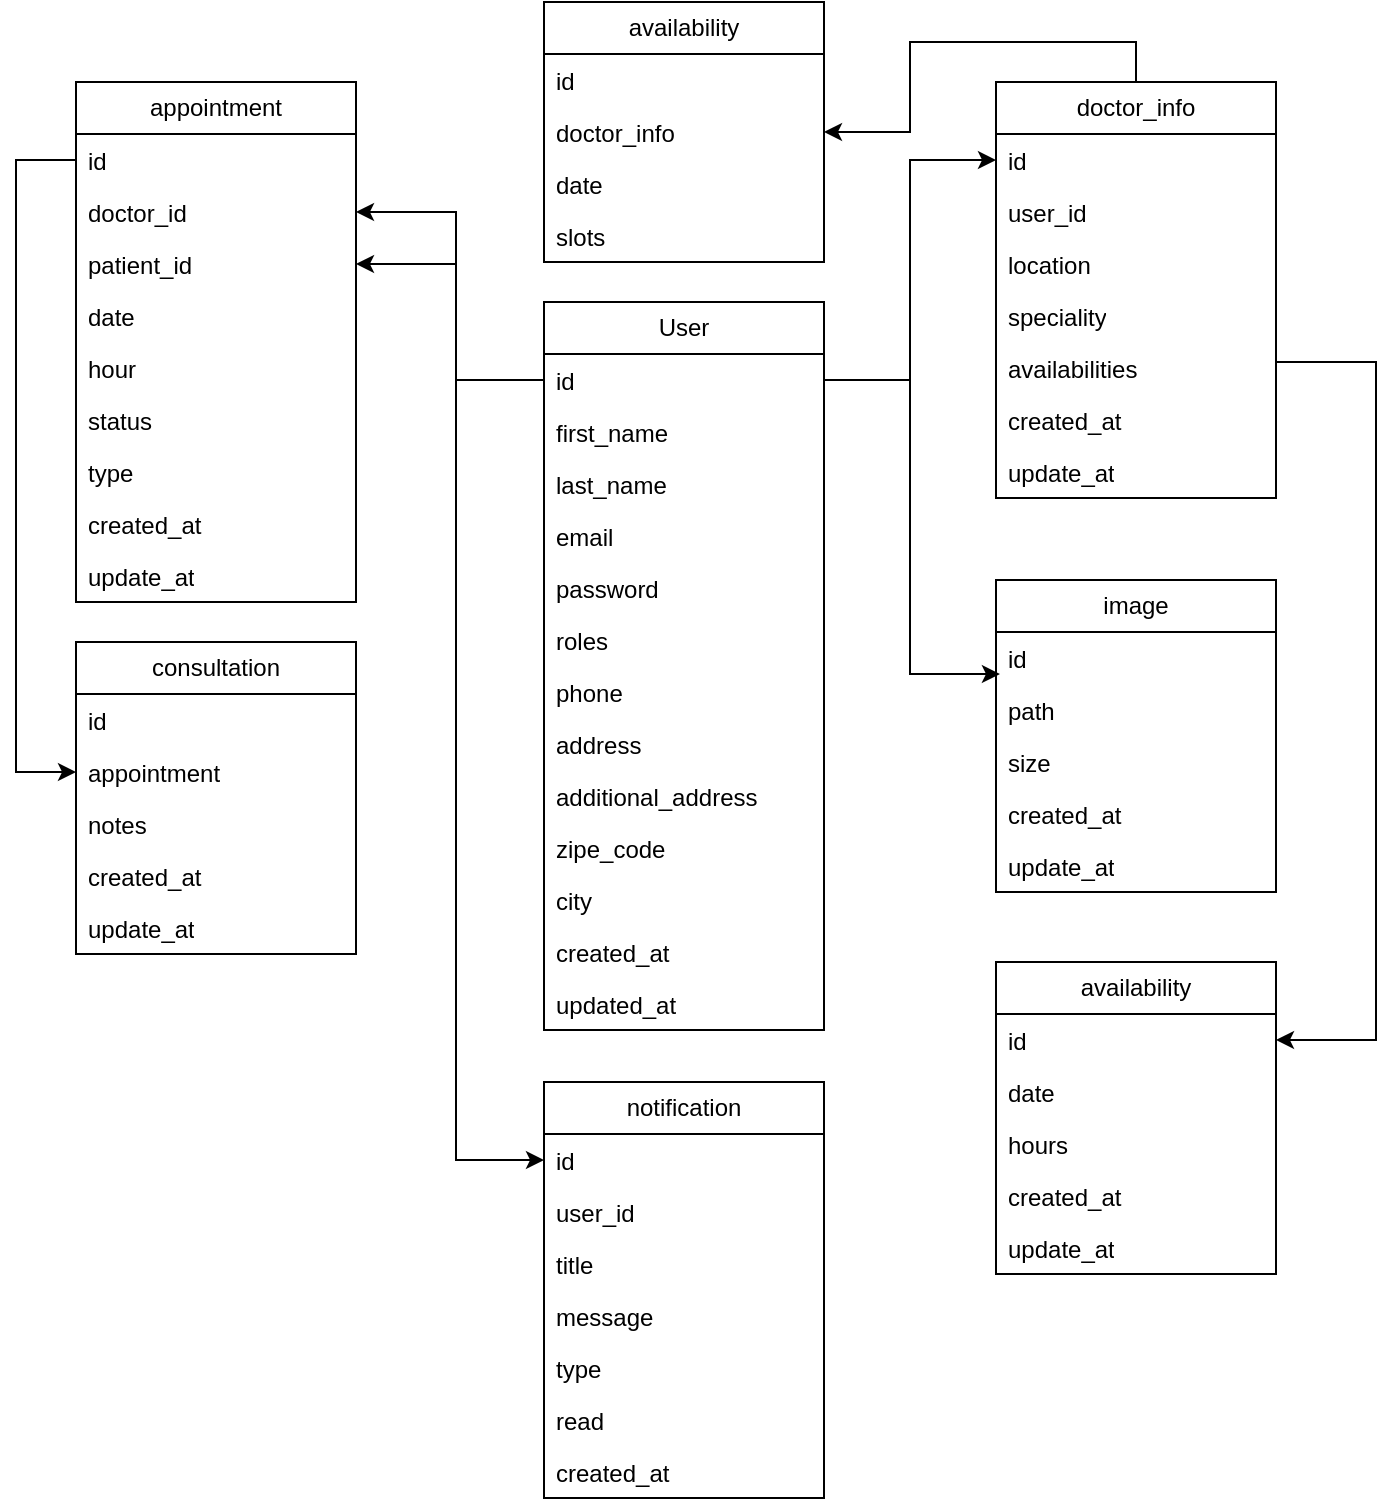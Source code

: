 <mxfile version="26.0.9">
  <diagram id="C5RBs43oDa-KdzZeNtuy" name="Page-1">
    <mxGraphModel dx="1247" dy="642" grid="1" gridSize="10" guides="1" tooltips="1" connect="1" arrows="1" fold="1" page="1" pageScale="1" pageWidth="827" pageHeight="1169" math="0" shadow="0">
      <root>
        <mxCell id="WIyWlLk6GJQsqaUBKTNV-0" />
        <mxCell id="WIyWlLk6GJQsqaUBKTNV-1" parent="WIyWlLk6GJQsqaUBKTNV-0" />
        <mxCell id="ce6nvWD2u0aoT1yyQ5yx-1" value="User" style="swimlane;fontStyle=0;childLayout=stackLayout;horizontal=1;startSize=26;fillColor=none;horizontalStack=0;resizeParent=1;resizeParentMax=0;resizeLast=0;collapsible=1;marginBottom=0;whiteSpace=wrap;html=1;" vertex="1" parent="WIyWlLk6GJQsqaUBKTNV-1">
          <mxGeometry x="344" y="290" width="140" height="364" as="geometry" />
        </mxCell>
        <mxCell id="ce6nvWD2u0aoT1yyQ5yx-35" value="id" style="text;strokeColor=none;fillColor=none;align=left;verticalAlign=top;spacingLeft=4;spacingRight=4;overflow=hidden;rotatable=0;points=[[0,0.5],[1,0.5]];portConstraint=eastwest;whiteSpace=wrap;html=1;" vertex="1" parent="ce6nvWD2u0aoT1yyQ5yx-1">
          <mxGeometry y="26" width="140" height="26" as="geometry" />
        </mxCell>
        <mxCell id="ce6nvWD2u0aoT1yyQ5yx-2" value="first_name" style="text;strokeColor=none;fillColor=none;align=left;verticalAlign=top;spacingLeft=4;spacingRight=4;overflow=hidden;rotatable=0;points=[[0,0.5],[1,0.5]];portConstraint=eastwest;whiteSpace=wrap;html=1;" vertex="1" parent="ce6nvWD2u0aoT1yyQ5yx-1">
          <mxGeometry y="52" width="140" height="26" as="geometry" />
        </mxCell>
        <mxCell id="ce6nvWD2u0aoT1yyQ5yx-3" value="last_name&lt;div&gt;&lt;br&gt;&lt;/div&gt;" style="text;strokeColor=none;fillColor=none;align=left;verticalAlign=top;spacingLeft=4;spacingRight=4;overflow=hidden;rotatable=0;points=[[0,0.5],[1,0.5]];portConstraint=eastwest;whiteSpace=wrap;html=1;" vertex="1" parent="ce6nvWD2u0aoT1yyQ5yx-1">
          <mxGeometry y="78" width="140" height="26" as="geometry" />
        </mxCell>
        <mxCell id="ce6nvWD2u0aoT1yyQ5yx-4" value="email" style="text;strokeColor=none;fillColor=none;align=left;verticalAlign=top;spacingLeft=4;spacingRight=4;overflow=hidden;rotatable=0;points=[[0,0.5],[1,0.5]];portConstraint=eastwest;whiteSpace=wrap;html=1;" vertex="1" parent="ce6nvWD2u0aoT1yyQ5yx-1">
          <mxGeometry y="104" width="140" height="26" as="geometry" />
        </mxCell>
        <mxCell id="ce6nvWD2u0aoT1yyQ5yx-5" value="password" style="text;strokeColor=none;fillColor=none;align=left;verticalAlign=top;spacingLeft=4;spacingRight=4;overflow=hidden;rotatable=0;points=[[0,0.5],[1,0.5]];portConstraint=eastwest;whiteSpace=wrap;html=1;" vertex="1" parent="ce6nvWD2u0aoT1yyQ5yx-1">
          <mxGeometry y="130" width="140" height="26" as="geometry" />
        </mxCell>
        <mxCell id="ce6nvWD2u0aoT1yyQ5yx-6" value="roles" style="text;strokeColor=none;fillColor=none;align=left;verticalAlign=top;spacingLeft=4;spacingRight=4;overflow=hidden;rotatable=0;points=[[0,0.5],[1,0.5]];portConstraint=eastwest;whiteSpace=wrap;html=1;" vertex="1" parent="ce6nvWD2u0aoT1yyQ5yx-1">
          <mxGeometry y="156" width="140" height="26" as="geometry" />
        </mxCell>
        <mxCell id="ce6nvWD2u0aoT1yyQ5yx-7" value="phone" style="text;strokeColor=none;fillColor=none;align=left;verticalAlign=top;spacingLeft=4;spacingRight=4;overflow=hidden;rotatable=0;points=[[0,0.5],[1,0.5]];portConstraint=eastwest;whiteSpace=wrap;html=1;" vertex="1" parent="ce6nvWD2u0aoT1yyQ5yx-1">
          <mxGeometry y="182" width="140" height="26" as="geometry" />
        </mxCell>
        <mxCell id="ce6nvWD2u0aoT1yyQ5yx-10" value="address" style="text;strokeColor=none;fillColor=none;align=left;verticalAlign=top;spacingLeft=4;spacingRight=4;overflow=hidden;rotatable=0;points=[[0,0.5],[1,0.5]];portConstraint=eastwest;whiteSpace=wrap;html=1;" vertex="1" parent="ce6nvWD2u0aoT1yyQ5yx-1">
          <mxGeometry y="208" width="140" height="26" as="geometry" />
        </mxCell>
        <mxCell id="ce6nvWD2u0aoT1yyQ5yx-9" value="additional_address" style="text;strokeColor=none;fillColor=none;align=left;verticalAlign=top;spacingLeft=4;spacingRight=4;overflow=hidden;rotatable=0;points=[[0,0.5],[1,0.5]];portConstraint=eastwest;whiteSpace=wrap;html=1;" vertex="1" parent="ce6nvWD2u0aoT1yyQ5yx-1">
          <mxGeometry y="234" width="140" height="26" as="geometry" />
        </mxCell>
        <mxCell id="ce6nvWD2u0aoT1yyQ5yx-8" value="zipe_code" style="text;strokeColor=none;fillColor=none;align=left;verticalAlign=top;spacingLeft=4;spacingRight=4;overflow=hidden;rotatable=0;points=[[0,0.5],[1,0.5]];portConstraint=eastwest;whiteSpace=wrap;html=1;" vertex="1" parent="ce6nvWD2u0aoT1yyQ5yx-1">
          <mxGeometry y="260" width="140" height="26" as="geometry" />
        </mxCell>
        <mxCell id="ce6nvWD2u0aoT1yyQ5yx-13" value="city" style="text;strokeColor=none;fillColor=none;align=left;verticalAlign=top;spacingLeft=4;spacingRight=4;overflow=hidden;rotatable=0;points=[[0,0.5],[1,0.5]];portConstraint=eastwest;whiteSpace=wrap;html=1;" vertex="1" parent="ce6nvWD2u0aoT1yyQ5yx-1">
          <mxGeometry y="286" width="140" height="26" as="geometry" />
        </mxCell>
        <mxCell id="ce6nvWD2u0aoT1yyQ5yx-12" value="created_at" style="text;strokeColor=none;fillColor=none;align=left;verticalAlign=top;spacingLeft=4;spacingRight=4;overflow=hidden;rotatable=0;points=[[0,0.5],[1,0.5]];portConstraint=eastwest;whiteSpace=wrap;html=1;" vertex="1" parent="ce6nvWD2u0aoT1yyQ5yx-1">
          <mxGeometry y="312" width="140" height="26" as="geometry" />
        </mxCell>
        <mxCell id="ce6nvWD2u0aoT1yyQ5yx-11" value="updated_at" style="text;strokeColor=none;fillColor=none;align=left;verticalAlign=top;spacingLeft=4;spacingRight=4;overflow=hidden;rotatable=0;points=[[0,0.5],[1,0.5]];portConstraint=eastwest;whiteSpace=wrap;html=1;" vertex="1" parent="ce6nvWD2u0aoT1yyQ5yx-1">
          <mxGeometry y="338" width="140" height="26" as="geometry" />
        </mxCell>
        <mxCell id="ce6nvWD2u0aoT1yyQ5yx-47" style="edgeStyle=orthogonalEdgeStyle;rounded=0;orthogonalLoop=1;jettySize=auto;html=1;exitX=0.5;exitY=0;exitDx=0;exitDy=0;entryX=1;entryY=0.5;entryDx=0;entryDy=0;" edge="1" parent="WIyWlLk6GJQsqaUBKTNV-1" source="ce6nvWD2u0aoT1yyQ5yx-14" target="ce6nvWD2u0aoT1yyQ5yx-39">
          <mxGeometry relative="1" as="geometry" />
        </mxCell>
        <mxCell id="ce6nvWD2u0aoT1yyQ5yx-14" value="doctor_info" style="swimlane;fontStyle=0;childLayout=stackLayout;horizontal=1;startSize=26;fillColor=none;horizontalStack=0;resizeParent=1;resizeParentMax=0;resizeLast=0;collapsible=1;marginBottom=0;whiteSpace=wrap;html=1;" vertex="1" parent="WIyWlLk6GJQsqaUBKTNV-1">
          <mxGeometry x="570" y="180" width="140" height="208" as="geometry" />
        </mxCell>
        <mxCell id="ce6nvWD2u0aoT1yyQ5yx-45" value="id" style="text;strokeColor=none;fillColor=none;align=left;verticalAlign=top;spacingLeft=4;spacingRight=4;overflow=hidden;rotatable=0;points=[[0,0.5],[1,0.5]];portConstraint=eastwest;whiteSpace=wrap;html=1;" vertex="1" parent="ce6nvWD2u0aoT1yyQ5yx-14">
          <mxGeometry y="26" width="140" height="26" as="geometry" />
        </mxCell>
        <mxCell id="ce6nvWD2u0aoT1yyQ5yx-15" value="user_id" style="text;strokeColor=none;fillColor=none;align=left;verticalAlign=top;spacingLeft=4;spacingRight=4;overflow=hidden;rotatable=0;points=[[0,0.5],[1,0.5]];portConstraint=eastwest;whiteSpace=wrap;html=1;" vertex="1" parent="ce6nvWD2u0aoT1yyQ5yx-14">
          <mxGeometry y="52" width="140" height="26" as="geometry" />
        </mxCell>
        <mxCell id="ce6nvWD2u0aoT1yyQ5yx-16" value="location" style="text;strokeColor=none;fillColor=none;align=left;verticalAlign=top;spacingLeft=4;spacingRight=4;overflow=hidden;rotatable=0;points=[[0,0.5],[1,0.5]];portConstraint=eastwest;whiteSpace=wrap;html=1;" vertex="1" parent="ce6nvWD2u0aoT1yyQ5yx-14">
          <mxGeometry y="78" width="140" height="26" as="geometry" />
        </mxCell>
        <mxCell id="ce6nvWD2u0aoT1yyQ5yx-17" value="speciality" style="text;strokeColor=none;fillColor=none;align=left;verticalAlign=top;spacingLeft=4;spacingRight=4;overflow=hidden;rotatable=0;points=[[0,0.5],[1,0.5]];portConstraint=eastwest;whiteSpace=wrap;html=1;" vertex="1" parent="ce6nvWD2u0aoT1yyQ5yx-14">
          <mxGeometry y="104" width="140" height="26" as="geometry" />
        </mxCell>
        <mxCell id="ce6nvWD2u0aoT1yyQ5yx-70" value="availabilities" style="text;strokeColor=none;fillColor=none;align=left;verticalAlign=top;spacingLeft=4;spacingRight=4;overflow=hidden;rotatable=0;points=[[0,0.5],[1,0.5]];portConstraint=eastwest;whiteSpace=wrap;html=1;" vertex="1" parent="ce6nvWD2u0aoT1yyQ5yx-14">
          <mxGeometry y="130" width="140" height="26" as="geometry" />
        </mxCell>
        <mxCell id="ce6nvWD2u0aoT1yyQ5yx-19" value="created_at" style="text;strokeColor=none;fillColor=none;align=left;verticalAlign=top;spacingLeft=4;spacingRight=4;overflow=hidden;rotatable=0;points=[[0,0.5],[1,0.5]];portConstraint=eastwest;whiteSpace=wrap;html=1;" vertex="1" parent="ce6nvWD2u0aoT1yyQ5yx-14">
          <mxGeometry y="156" width="140" height="26" as="geometry" />
        </mxCell>
        <mxCell id="ce6nvWD2u0aoT1yyQ5yx-18" value="update_at" style="text;strokeColor=none;fillColor=none;align=left;verticalAlign=top;spacingLeft=4;spacingRight=4;overflow=hidden;rotatable=0;points=[[0,0.5],[1,0.5]];portConstraint=eastwest;whiteSpace=wrap;html=1;" vertex="1" parent="ce6nvWD2u0aoT1yyQ5yx-14">
          <mxGeometry y="182" width="140" height="26" as="geometry" />
        </mxCell>
        <mxCell id="ce6nvWD2u0aoT1yyQ5yx-23" value="appointment" style="swimlane;fontStyle=0;childLayout=stackLayout;horizontal=1;startSize=26;fillColor=none;horizontalStack=0;resizeParent=1;resizeParentMax=0;resizeLast=0;collapsible=1;marginBottom=0;whiteSpace=wrap;html=1;" vertex="1" parent="WIyWlLk6GJQsqaUBKTNV-1">
          <mxGeometry x="110" y="180" width="140" height="260" as="geometry" />
        </mxCell>
        <mxCell id="ce6nvWD2u0aoT1yyQ5yx-34" value="id" style="text;strokeColor=none;fillColor=none;align=left;verticalAlign=top;spacingLeft=4;spacingRight=4;overflow=hidden;rotatable=0;points=[[0,0.5],[1,0.5]];portConstraint=eastwest;whiteSpace=wrap;html=1;" vertex="1" parent="ce6nvWD2u0aoT1yyQ5yx-23">
          <mxGeometry y="26" width="140" height="26" as="geometry" />
        </mxCell>
        <mxCell id="ce6nvWD2u0aoT1yyQ5yx-24" value="doctor_id" style="text;strokeColor=none;fillColor=none;align=left;verticalAlign=top;spacingLeft=4;spacingRight=4;overflow=hidden;rotatable=0;points=[[0,0.5],[1,0.5]];portConstraint=eastwest;whiteSpace=wrap;html=1;" vertex="1" parent="ce6nvWD2u0aoT1yyQ5yx-23">
          <mxGeometry y="52" width="140" height="26" as="geometry" />
        </mxCell>
        <mxCell id="ce6nvWD2u0aoT1yyQ5yx-25" value="patient_id" style="text;strokeColor=none;fillColor=none;align=left;verticalAlign=top;spacingLeft=4;spacingRight=4;overflow=hidden;rotatable=0;points=[[0,0.5],[1,0.5]];portConstraint=eastwest;whiteSpace=wrap;html=1;" vertex="1" parent="ce6nvWD2u0aoT1yyQ5yx-23">
          <mxGeometry y="78" width="140" height="26" as="geometry" />
        </mxCell>
        <mxCell id="ce6nvWD2u0aoT1yyQ5yx-26" value="date" style="text;strokeColor=none;fillColor=none;align=left;verticalAlign=top;spacingLeft=4;spacingRight=4;overflow=hidden;rotatable=0;points=[[0,0.5],[1,0.5]];portConstraint=eastwest;whiteSpace=wrap;html=1;" vertex="1" parent="ce6nvWD2u0aoT1yyQ5yx-23">
          <mxGeometry y="104" width="140" height="26" as="geometry" />
        </mxCell>
        <mxCell id="ce6nvWD2u0aoT1yyQ5yx-72" value="hour" style="text;strokeColor=none;fillColor=none;align=left;verticalAlign=top;spacingLeft=4;spacingRight=4;overflow=hidden;rotatable=0;points=[[0,0.5],[1,0.5]];portConstraint=eastwest;whiteSpace=wrap;html=1;" vertex="1" parent="ce6nvWD2u0aoT1yyQ5yx-23">
          <mxGeometry y="130" width="140" height="26" as="geometry" />
        </mxCell>
        <mxCell id="ce6nvWD2u0aoT1yyQ5yx-30" value="status" style="text;strokeColor=none;fillColor=none;align=left;verticalAlign=top;spacingLeft=4;spacingRight=4;overflow=hidden;rotatable=0;points=[[0,0.5],[1,0.5]];portConstraint=eastwest;whiteSpace=wrap;html=1;" vertex="1" parent="ce6nvWD2u0aoT1yyQ5yx-23">
          <mxGeometry y="156" width="140" height="26" as="geometry" />
        </mxCell>
        <mxCell id="ce6nvWD2u0aoT1yyQ5yx-29" value="type" style="text;strokeColor=none;fillColor=none;align=left;verticalAlign=top;spacingLeft=4;spacingRight=4;overflow=hidden;rotatable=0;points=[[0,0.5],[1,0.5]];portConstraint=eastwest;whiteSpace=wrap;html=1;" vertex="1" parent="ce6nvWD2u0aoT1yyQ5yx-23">
          <mxGeometry y="182" width="140" height="26" as="geometry" />
        </mxCell>
        <mxCell id="ce6nvWD2u0aoT1yyQ5yx-27" value="created_at" style="text;strokeColor=none;fillColor=none;align=left;verticalAlign=top;spacingLeft=4;spacingRight=4;overflow=hidden;rotatable=0;points=[[0,0.5],[1,0.5]];portConstraint=eastwest;whiteSpace=wrap;html=1;" vertex="1" parent="ce6nvWD2u0aoT1yyQ5yx-23">
          <mxGeometry y="208" width="140" height="26" as="geometry" />
        </mxCell>
        <mxCell id="ce6nvWD2u0aoT1yyQ5yx-28" value="update_at" style="text;strokeColor=none;fillColor=none;align=left;verticalAlign=top;spacingLeft=4;spacingRight=4;overflow=hidden;rotatable=0;points=[[0,0.5],[1,0.5]];portConstraint=eastwest;whiteSpace=wrap;html=1;" vertex="1" parent="ce6nvWD2u0aoT1yyQ5yx-23">
          <mxGeometry y="234" width="140" height="26" as="geometry" />
        </mxCell>
        <mxCell id="ce6nvWD2u0aoT1yyQ5yx-36" style="edgeStyle=orthogonalEdgeStyle;rounded=0;orthogonalLoop=1;jettySize=auto;html=1;exitX=0;exitY=0.5;exitDx=0;exitDy=0;entryX=1;entryY=0.5;entryDx=0;entryDy=0;" edge="1" parent="WIyWlLk6GJQsqaUBKTNV-1" source="ce6nvWD2u0aoT1yyQ5yx-35" target="ce6nvWD2u0aoT1yyQ5yx-24">
          <mxGeometry relative="1" as="geometry">
            <Array as="points">
              <mxPoint x="300" y="329" />
              <mxPoint x="300" y="245" />
            </Array>
          </mxGeometry>
        </mxCell>
        <mxCell id="ce6nvWD2u0aoT1yyQ5yx-37" style="edgeStyle=orthogonalEdgeStyle;rounded=0;orthogonalLoop=1;jettySize=auto;html=1;entryX=1;entryY=0.5;entryDx=0;entryDy=0;" edge="1" parent="WIyWlLk6GJQsqaUBKTNV-1" source="ce6nvWD2u0aoT1yyQ5yx-35" target="ce6nvWD2u0aoT1yyQ5yx-25">
          <mxGeometry relative="1" as="geometry">
            <Array as="points">
              <mxPoint x="300" y="329" />
              <mxPoint x="300" y="271" />
            </Array>
          </mxGeometry>
        </mxCell>
        <mxCell id="ce6nvWD2u0aoT1yyQ5yx-38" value="availability" style="swimlane;fontStyle=0;childLayout=stackLayout;horizontal=1;startSize=26;fillColor=none;horizontalStack=0;resizeParent=1;resizeParentMax=0;resizeLast=0;collapsible=1;marginBottom=0;whiteSpace=wrap;html=1;" vertex="1" parent="WIyWlLk6GJQsqaUBKTNV-1">
          <mxGeometry x="344" y="140" width="140" height="130" as="geometry" />
        </mxCell>
        <mxCell id="ce6nvWD2u0aoT1yyQ5yx-44" value="id" style="text;strokeColor=none;fillColor=none;align=left;verticalAlign=top;spacingLeft=4;spacingRight=4;overflow=hidden;rotatable=0;points=[[0,0.5],[1,0.5]];portConstraint=eastwest;whiteSpace=wrap;html=1;" vertex="1" parent="ce6nvWD2u0aoT1yyQ5yx-38">
          <mxGeometry y="26" width="140" height="26" as="geometry" />
        </mxCell>
        <mxCell id="ce6nvWD2u0aoT1yyQ5yx-39" value="doctor_info" style="text;strokeColor=none;fillColor=none;align=left;verticalAlign=top;spacingLeft=4;spacingRight=4;overflow=hidden;rotatable=0;points=[[0,0.5],[1,0.5]];portConstraint=eastwest;whiteSpace=wrap;html=1;" vertex="1" parent="ce6nvWD2u0aoT1yyQ5yx-38">
          <mxGeometry y="52" width="140" height="26" as="geometry" />
        </mxCell>
        <mxCell id="ce6nvWD2u0aoT1yyQ5yx-40" value="date" style="text;strokeColor=none;fillColor=none;align=left;verticalAlign=top;spacingLeft=4;spacingRight=4;overflow=hidden;rotatable=0;points=[[0,0.5],[1,0.5]];portConstraint=eastwest;whiteSpace=wrap;html=1;" vertex="1" parent="ce6nvWD2u0aoT1yyQ5yx-38">
          <mxGeometry y="78" width="140" height="26" as="geometry" />
        </mxCell>
        <mxCell id="ce6nvWD2u0aoT1yyQ5yx-41" value="slots" style="text;strokeColor=none;fillColor=none;align=left;verticalAlign=top;spacingLeft=4;spacingRight=4;overflow=hidden;rotatable=0;points=[[0,0.5],[1,0.5]];portConstraint=eastwest;whiteSpace=wrap;html=1;" vertex="1" parent="ce6nvWD2u0aoT1yyQ5yx-38">
          <mxGeometry y="104" width="140" height="26" as="geometry" />
        </mxCell>
        <mxCell id="ce6nvWD2u0aoT1yyQ5yx-48" style="edgeStyle=orthogonalEdgeStyle;rounded=0;orthogonalLoop=1;jettySize=auto;html=1;exitX=1;exitY=0.5;exitDx=0;exitDy=0;entryX=0;entryY=0.5;entryDx=0;entryDy=0;" edge="1" parent="WIyWlLk6GJQsqaUBKTNV-1" source="ce6nvWD2u0aoT1yyQ5yx-35" target="ce6nvWD2u0aoT1yyQ5yx-45">
          <mxGeometry relative="1" as="geometry" />
        </mxCell>
        <mxCell id="ce6nvWD2u0aoT1yyQ5yx-49" value="image" style="swimlane;fontStyle=0;childLayout=stackLayout;horizontal=1;startSize=26;fillColor=none;horizontalStack=0;resizeParent=1;resizeParentMax=0;resizeLast=0;collapsible=1;marginBottom=0;whiteSpace=wrap;html=1;" vertex="1" parent="WIyWlLk6GJQsqaUBKTNV-1">
          <mxGeometry x="570" y="429" width="140" height="156" as="geometry" />
        </mxCell>
        <mxCell id="ce6nvWD2u0aoT1yyQ5yx-50" value="id" style="text;strokeColor=none;fillColor=none;align=left;verticalAlign=top;spacingLeft=4;spacingRight=4;overflow=hidden;rotatable=0;points=[[0,0.5],[1,0.5]];portConstraint=eastwest;whiteSpace=wrap;html=1;" vertex="1" parent="ce6nvWD2u0aoT1yyQ5yx-49">
          <mxGeometry y="26" width="140" height="26" as="geometry" />
        </mxCell>
        <mxCell id="ce6nvWD2u0aoT1yyQ5yx-51" value="path" style="text;strokeColor=none;fillColor=none;align=left;verticalAlign=top;spacingLeft=4;spacingRight=4;overflow=hidden;rotatable=0;points=[[0,0.5],[1,0.5]];portConstraint=eastwest;whiteSpace=wrap;html=1;" vertex="1" parent="ce6nvWD2u0aoT1yyQ5yx-49">
          <mxGeometry y="52" width="140" height="26" as="geometry" />
        </mxCell>
        <mxCell id="ce6nvWD2u0aoT1yyQ5yx-52" value="size" style="text;strokeColor=none;fillColor=none;align=left;verticalAlign=top;spacingLeft=4;spacingRight=4;overflow=hidden;rotatable=0;points=[[0,0.5],[1,0.5]];portConstraint=eastwest;whiteSpace=wrap;html=1;" vertex="1" parent="ce6nvWD2u0aoT1yyQ5yx-49">
          <mxGeometry y="78" width="140" height="26" as="geometry" />
        </mxCell>
        <mxCell id="ce6nvWD2u0aoT1yyQ5yx-54" value="created_at" style="text;strokeColor=none;fillColor=none;align=left;verticalAlign=top;spacingLeft=4;spacingRight=4;overflow=hidden;rotatable=0;points=[[0,0.5],[1,0.5]];portConstraint=eastwest;whiteSpace=wrap;html=1;" vertex="1" parent="ce6nvWD2u0aoT1yyQ5yx-49">
          <mxGeometry y="104" width="140" height="26" as="geometry" />
        </mxCell>
        <mxCell id="ce6nvWD2u0aoT1yyQ5yx-55" value="update_at" style="text;strokeColor=none;fillColor=none;align=left;verticalAlign=top;spacingLeft=4;spacingRight=4;overflow=hidden;rotatable=0;points=[[0,0.5],[1,0.5]];portConstraint=eastwest;whiteSpace=wrap;html=1;" vertex="1" parent="ce6nvWD2u0aoT1yyQ5yx-49">
          <mxGeometry y="130" width="140" height="26" as="geometry" />
        </mxCell>
        <mxCell id="ce6nvWD2u0aoT1yyQ5yx-56" style="edgeStyle=orthogonalEdgeStyle;rounded=0;orthogonalLoop=1;jettySize=auto;html=1;exitX=1;exitY=0.5;exitDx=0;exitDy=0;entryX=0.014;entryY=0.808;entryDx=0;entryDy=0;entryPerimeter=0;" edge="1" parent="WIyWlLk6GJQsqaUBKTNV-1" source="ce6nvWD2u0aoT1yyQ5yx-35" target="ce6nvWD2u0aoT1yyQ5yx-50">
          <mxGeometry relative="1" as="geometry" />
        </mxCell>
        <mxCell id="ce6nvWD2u0aoT1yyQ5yx-57" value="consultation" style="swimlane;fontStyle=0;childLayout=stackLayout;horizontal=1;startSize=26;fillColor=none;horizontalStack=0;resizeParent=1;resizeParentMax=0;resizeLast=0;collapsible=1;marginBottom=0;whiteSpace=wrap;html=1;" vertex="1" parent="WIyWlLk6GJQsqaUBKTNV-1">
          <mxGeometry x="110" y="460" width="140" height="156" as="geometry" />
        </mxCell>
        <mxCell id="ce6nvWD2u0aoT1yyQ5yx-58" value="id" style="text;strokeColor=none;fillColor=none;align=left;verticalAlign=top;spacingLeft=4;spacingRight=4;overflow=hidden;rotatable=0;points=[[0,0.5],[1,0.5]];portConstraint=eastwest;whiteSpace=wrap;html=1;" vertex="1" parent="ce6nvWD2u0aoT1yyQ5yx-57">
          <mxGeometry y="26" width="140" height="26" as="geometry" />
        </mxCell>
        <mxCell id="ce6nvWD2u0aoT1yyQ5yx-59" value="appointment" style="text;strokeColor=none;fillColor=none;align=left;verticalAlign=top;spacingLeft=4;spacingRight=4;overflow=hidden;rotatable=0;points=[[0,0.5],[1,0.5]];portConstraint=eastwest;whiteSpace=wrap;html=1;" vertex="1" parent="ce6nvWD2u0aoT1yyQ5yx-57">
          <mxGeometry y="52" width="140" height="26" as="geometry" />
        </mxCell>
        <mxCell id="ce6nvWD2u0aoT1yyQ5yx-60" value="notes" style="text;strokeColor=none;fillColor=none;align=left;verticalAlign=top;spacingLeft=4;spacingRight=4;overflow=hidden;rotatable=0;points=[[0,0.5],[1,0.5]];portConstraint=eastwest;whiteSpace=wrap;html=1;" vertex="1" parent="ce6nvWD2u0aoT1yyQ5yx-57">
          <mxGeometry y="78" width="140" height="26" as="geometry" />
        </mxCell>
        <mxCell id="ce6nvWD2u0aoT1yyQ5yx-61" value="created_at" style="text;strokeColor=none;fillColor=none;align=left;verticalAlign=top;spacingLeft=4;spacingRight=4;overflow=hidden;rotatable=0;points=[[0,0.5],[1,0.5]];portConstraint=eastwest;whiteSpace=wrap;html=1;" vertex="1" parent="ce6nvWD2u0aoT1yyQ5yx-57">
          <mxGeometry y="104" width="140" height="26" as="geometry" />
        </mxCell>
        <mxCell id="ce6nvWD2u0aoT1yyQ5yx-62" value="update_at" style="text;strokeColor=none;fillColor=none;align=left;verticalAlign=top;spacingLeft=4;spacingRight=4;overflow=hidden;rotatable=0;points=[[0,0.5],[1,0.5]];portConstraint=eastwest;whiteSpace=wrap;html=1;" vertex="1" parent="ce6nvWD2u0aoT1yyQ5yx-57">
          <mxGeometry y="130" width="140" height="26" as="geometry" />
        </mxCell>
        <mxCell id="ce6nvWD2u0aoT1yyQ5yx-63" style="edgeStyle=orthogonalEdgeStyle;rounded=0;orthogonalLoop=1;jettySize=auto;html=1;entryX=0;entryY=0.5;entryDx=0;entryDy=0;" edge="1" parent="WIyWlLk6GJQsqaUBKTNV-1" source="ce6nvWD2u0aoT1yyQ5yx-34" target="ce6nvWD2u0aoT1yyQ5yx-59">
          <mxGeometry relative="1" as="geometry">
            <Array as="points">
              <mxPoint x="80" y="219" />
              <mxPoint x="80" y="525" />
            </Array>
          </mxGeometry>
        </mxCell>
        <mxCell id="ce6nvWD2u0aoT1yyQ5yx-64" value="availability" style="swimlane;fontStyle=0;childLayout=stackLayout;horizontal=1;startSize=26;fillColor=none;horizontalStack=0;resizeParent=1;resizeParentMax=0;resizeLast=0;collapsible=1;marginBottom=0;whiteSpace=wrap;html=1;" vertex="1" parent="WIyWlLk6GJQsqaUBKTNV-1">
          <mxGeometry x="570" y="620" width="140" height="156" as="geometry" />
        </mxCell>
        <mxCell id="ce6nvWD2u0aoT1yyQ5yx-65" value="id" style="text;strokeColor=none;fillColor=none;align=left;verticalAlign=top;spacingLeft=4;spacingRight=4;overflow=hidden;rotatable=0;points=[[0,0.5],[1,0.5]];portConstraint=eastwest;whiteSpace=wrap;html=1;" vertex="1" parent="ce6nvWD2u0aoT1yyQ5yx-64">
          <mxGeometry y="26" width="140" height="26" as="geometry" />
        </mxCell>
        <mxCell id="ce6nvWD2u0aoT1yyQ5yx-66" value="date" style="text;strokeColor=none;fillColor=none;align=left;verticalAlign=top;spacingLeft=4;spacingRight=4;overflow=hidden;rotatable=0;points=[[0,0.5],[1,0.5]];portConstraint=eastwest;whiteSpace=wrap;html=1;" vertex="1" parent="ce6nvWD2u0aoT1yyQ5yx-64">
          <mxGeometry y="52" width="140" height="26" as="geometry" />
        </mxCell>
        <mxCell id="ce6nvWD2u0aoT1yyQ5yx-67" value="hours" style="text;strokeColor=none;fillColor=none;align=left;verticalAlign=top;spacingLeft=4;spacingRight=4;overflow=hidden;rotatable=0;points=[[0,0.5],[1,0.5]];portConstraint=eastwest;whiteSpace=wrap;html=1;" vertex="1" parent="ce6nvWD2u0aoT1yyQ5yx-64">
          <mxGeometry y="78" width="140" height="26" as="geometry" />
        </mxCell>
        <mxCell id="ce6nvWD2u0aoT1yyQ5yx-68" value="created_at" style="text;strokeColor=none;fillColor=none;align=left;verticalAlign=top;spacingLeft=4;spacingRight=4;overflow=hidden;rotatable=0;points=[[0,0.5],[1,0.5]];portConstraint=eastwest;whiteSpace=wrap;html=1;" vertex="1" parent="ce6nvWD2u0aoT1yyQ5yx-64">
          <mxGeometry y="104" width="140" height="26" as="geometry" />
        </mxCell>
        <mxCell id="ce6nvWD2u0aoT1yyQ5yx-69" value="update_at" style="text;strokeColor=none;fillColor=none;align=left;verticalAlign=top;spacingLeft=4;spacingRight=4;overflow=hidden;rotatable=0;points=[[0,0.5],[1,0.5]];portConstraint=eastwest;whiteSpace=wrap;html=1;" vertex="1" parent="ce6nvWD2u0aoT1yyQ5yx-64">
          <mxGeometry y="130" width="140" height="26" as="geometry" />
        </mxCell>
        <mxCell id="ce6nvWD2u0aoT1yyQ5yx-71" style="edgeStyle=orthogonalEdgeStyle;rounded=0;orthogonalLoop=1;jettySize=auto;html=1;exitX=1;exitY=0.5;exitDx=0;exitDy=0;entryX=1;entryY=0.5;entryDx=0;entryDy=0;" edge="1" parent="WIyWlLk6GJQsqaUBKTNV-1" source="ce6nvWD2u0aoT1yyQ5yx-70" target="ce6nvWD2u0aoT1yyQ5yx-65">
          <mxGeometry relative="1" as="geometry">
            <Array as="points">
              <mxPoint x="710" y="320" />
              <mxPoint x="760" y="320" />
              <mxPoint x="760" y="659" />
            </Array>
          </mxGeometry>
        </mxCell>
        <mxCell id="ce6nvWD2u0aoT1yyQ5yx-73" value="notification" style="swimlane;fontStyle=0;childLayout=stackLayout;horizontal=1;startSize=26;fillColor=none;horizontalStack=0;resizeParent=1;resizeParentMax=0;resizeLast=0;collapsible=1;marginBottom=0;whiteSpace=wrap;html=1;" vertex="1" parent="WIyWlLk6GJQsqaUBKTNV-1">
          <mxGeometry x="344" y="680" width="140" height="208" as="geometry" />
        </mxCell>
        <mxCell id="ce6nvWD2u0aoT1yyQ5yx-74" value="id" style="text;strokeColor=none;fillColor=none;align=left;verticalAlign=top;spacingLeft=4;spacingRight=4;overflow=hidden;rotatable=0;points=[[0,0.5],[1,0.5]];portConstraint=eastwest;whiteSpace=wrap;html=1;" vertex="1" parent="ce6nvWD2u0aoT1yyQ5yx-73">
          <mxGeometry y="26" width="140" height="26" as="geometry" />
        </mxCell>
        <mxCell id="ce6nvWD2u0aoT1yyQ5yx-79" value="user_id" style="text;strokeColor=none;fillColor=none;align=left;verticalAlign=top;spacingLeft=4;spacingRight=4;overflow=hidden;rotatable=0;points=[[0,0.5],[1,0.5]];portConstraint=eastwest;whiteSpace=wrap;html=1;" vertex="1" parent="ce6nvWD2u0aoT1yyQ5yx-73">
          <mxGeometry y="52" width="140" height="26" as="geometry" />
        </mxCell>
        <mxCell id="ce6nvWD2u0aoT1yyQ5yx-75" value="title" style="text;strokeColor=none;fillColor=none;align=left;verticalAlign=top;spacingLeft=4;spacingRight=4;overflow=hidden;rotatable=0;points=[[0,0.5],[1,0.5]];portConstraint=eastwest;whiteSpace=wrap;html=1;" vertex="1" parent="ce6nvWD2u0aoT1yyQ5yx-73">
          <mxGeometry y="78" width="140" height="26" as="geometry" />
        </mxCell>
        <mxCell id="ce6nvWD2u0aoT1yyQ5yx-76" value="message" style="text;strokeColor=none;fillColor=none;align=left;verticalAlign=top;spacingLeft=4;spacingRight=4;overflow=hidden;rotatable=0;points=[[0,0.5],[1,0.5]];portConstraint=eastwest;whiteSpace=wrap;html=1;" vertex="1" parent="ce6nvWD2u0aoT1yyQ5yx-73">
          <mxGeometry y="104" width="140" height="26" as="geometry" />
        </mxCell>
        <mxCell id="ce6nvWD2u0aoT1yyQ5yx-81" value="type" style="text;strokeColor=none;fillColor=none;align=left;verticalAlign=top;spacingLeft=4;spacingRight=4;overflow=hidden;rotatable=0;points=[[0,0.5],[1,0.5]];portConstraint=eastwest;whiteSpace=wrap;html=1;" vertex="1" parent="ce6nvWD2u0aoT1yyQ5yx-73">
          <mxGeometry y="130" width="140" height="26" as="geometry" />
        </mxCell>
        <mxCell id="ce6nvWD2u0aoT1yyQ5yx-80" value="read" style="text;strokeColor=none;fillColor=none;align=left;verticalAlign=top;spacingLeft=4;spacingRight=4;overflow=hidden;rotatable=0;points=[[0,0.5],[1,0.5]];portConstraint=eastwest;whiteSpace=wrap;html=1;" vertex="1" parent="ce6nvWD2u0aoT1yyQ5yx-73">
          <mxGeometry y="156" width="140" height="26" as="geometry" />
        </mxCell>
        <mxCell id="ce6nvWD2u0aoT1yyQ5yx-77" value="created_at" style="text;strokeColor=none;fillColor=none;align=left;verticalAlign=top;spacingLeft=4;spacingRight=4;overflow=hidden;rotatable=0;points=[[0,0.5],[1,0.5]];portConstraint=eastwest;whiteSpace=wrap;html=1;" vertex="1" parent="ce6nvWD2u0aoT1yyQ5yx-73">
          <mxGeometry y="182" width="140" height="26" as="geometry" />
        </mxCell>
        <mxCell id="ce6nvWD2u0aoT1yyQ5yx-82" style="edgeStyle=orthogonalEdgeStyle;rounded=0;orthogonalLoop=1;jettySize=auto;html=1;exitX=0;exitY=0.5;exitDx=0;exitDy=0;entryX=0;entryY=0.5;entryDx=0;entryDy=0;" edge="1" parent="WIyWlLk6GJQsqaUBKTNV-1" source="ce6nvWD2u0aoT1yyQ5yx-35" target="ce6nvWD2u0aoT1yyQ5yx-74">
          <mxGeometry relative="1" as="geometry">
            <Array as="points">
              <mxPoint x="300" y="329" />
              <mxPoint x="300" y="719" />
            </Array>
          </mxGeometry>
        </mxCell>
      </root>
    </mxGraphModel>
  </diagram>
</mxfile>
